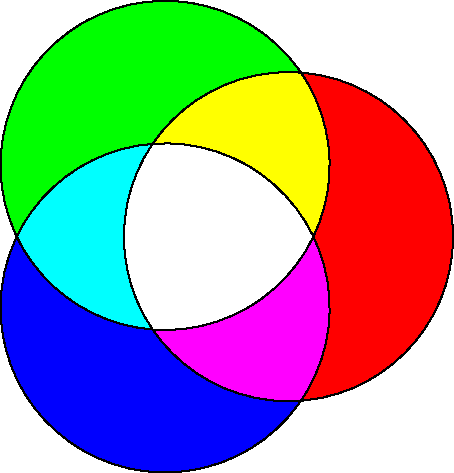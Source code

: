 size(8cm,0);

path a,b,c;
a = shift(1,0)*scale(2)*unitcircle;
b = rotate(120)*a;
c = rotate(120)*b;

fill(a, red);
fill(b, green);
fill(c, blue);
fill(buildcycle(a,b), red + green);
fill(buildcycle(b,c), green + blue);
fill(buildcycle(c,a), blue + red);
fill(buildcycle(a,b,c), white);

draw(a^^b^^c);
